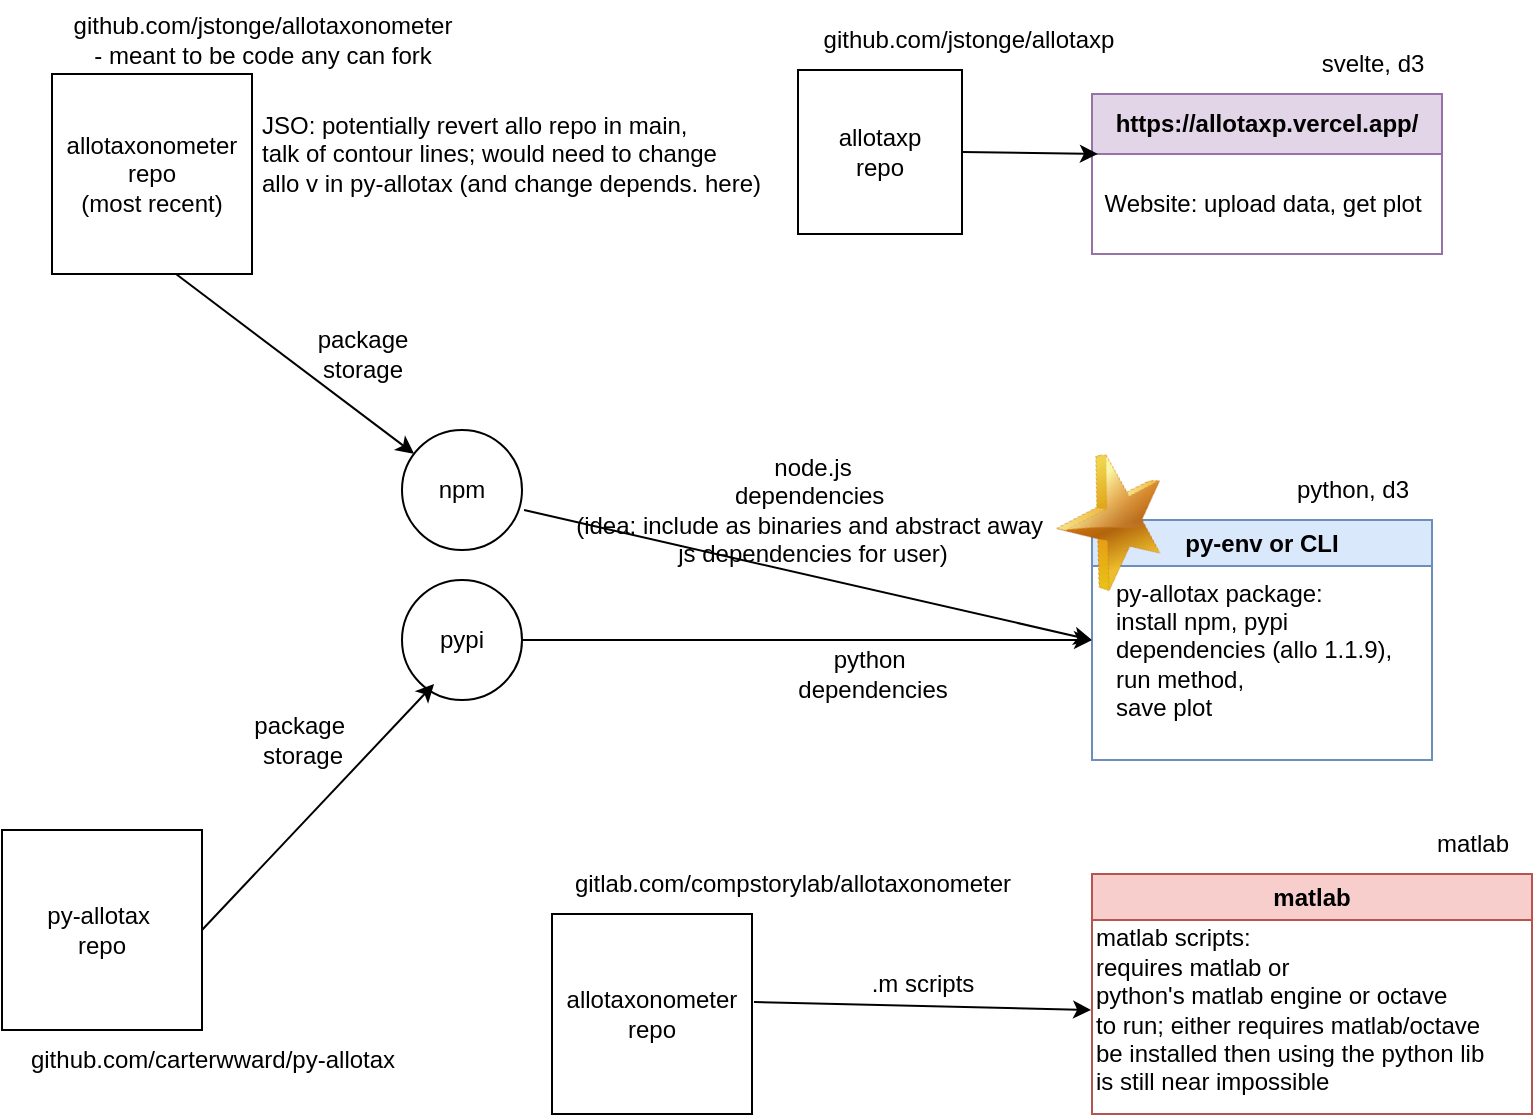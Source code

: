 <mxfile version="24.8.0">
  <diagram name="Page-1" id="ZMV4DmxlQaIOeI6pwuCv">
    <mxGraphModel dx="945" dy="674" grid="1" gridSize="10" guides="1" tooltips="1" connect="1" arrows="1" fold="1" page="1" pageScale="1" pageWidth="850" pageHeight="1100" math="0" shadow="0">
      <root>
        <mxCell id="0" />
        <mxCell id="1" parent="0" />
        <mxCell id="OzxO1Z9Ibj85NB9k1Z00-22" value="" style="endArrow=classic;html=1;rounded=0;entryX=0;entryY=0.5;entryDx=0;entryDy=0;exitX=1.017;exitY=0.667;exitDx=0;exitDy=0;exitPerimeter=0;" parent="1" source="OzxO1Z9Ibj85NB9k1Z00-7" target="OzxO1Z9Ibj85NB9k1Z00-20" edge="1">
          <mxGeometry width="50" height="50" relative="1" as="geometry">
            <mxPoint x="90" y="190" as="sourcePoint" />
            <mxPoint x="450" y="230" as="targetPoint" />
            <Array as="points" />
          </mxGeometry>
        </mxCell>
        <mxCell id="OzxO1Z9Ibj85NB9k1Z00-1" value="https://allotaxp.vercel.app/" style="swimlane;whiteSpace=wrap;html=1;fillColor=#e1d5e7;strokeColor=#9673a6;startSize=30;" parent="1" vertex="1">
          <mxGeometry x="580" y="50" width="175" height="80" as="geometry" />
        </mxCell>
        <mxCell id="OzxO1Z9Ibj85NB9k1Z00-4" value="Website: upload data, get plot" style="text;align=center;verticalAlign=middle;resizable=0;points=[];autosize=1;strokeColor=none;fillColor=none;textShadow=0;html=1;" parent="OzxO1Z9Ibj85NB9k1Z00-1" vertex="1">
          <mxGeometry x="-5" y="40" width="180" height="30" as="geometry" />
        </mxCell>
        <mxCell id="OzxO1Z9Ibj85NB9k1Z00-6" value="allotaxonometer repo&lt;div&gt;(most recent)&lt;/div&gt;" style="whiteSpace=wrap;html=1;aspect=fixed;" parent="1" vertex="1">
          <mxGeometry x="60" y="40" width="100" height="100" as="geometry" />
        </mxCell>
        <mxCell id="OzxO1Z9Ibj85NB9k1Z00-7" value="npm" style="ellipse;whiteSpace=wrap;html=1;" parent="1" vertex="1">
          <mxGeometry x="235" y="218" width="60" height="60" as="geometry" />
        </mxCell>
        <mxCell id="OzxO1Z9Ibj85NB9k1Z00-8" value="pypi" style="ellipse;whiteSpace=wrap;html=1;" parent="1" vertex="1">
          <mxGeometry x="235" y="293" width="60" height="60" as="geometry" />
        </mxCell>
        <mxCell id="OzxO1Z9Ibj85NB9k1Z00-9" value="py-allotax&amp;nbsp;&lt;div&gt;repo&lt;/div&gt;" style="whiteSpace=wrap;html=1;aspect=fixed;" parent="1" vertex="1">
          <mxGeometry x="35" y="418" width="100" height="100" as="geometry" />
        </mxCell>
        <mxCell id="OzxO1Z9Ibj85NB9k1Z00-10" value="&lt;div&gt;&lt;span style=&quot;background-color: initial;&quot;&gt;github.com/jstonge/allotaxonometer&lt;/span&gt;&lt;br&gt;&lt;/div&gt;&lt;div&gt;- meant to be code any can fork&lt;/div&gt;" style="text;html=1;align=center;verticalAlign=middle;resizable=0;points=[];autosize=1;strokeColor=none;fillColor=none;" parent="1" vertex="1">
          <mxGeometry x="60" y="3" width="210" height="40" as="geometry" />
        </mxCell>
        <mxCell id="OzxO1Z9Ibj85NB9k1Z00-11" value="&lt;div&gt;&lt;span style=&quot;background-color: initial;&quot;&gt;github.com/carterwward/py-allotax&lt;/span&gt;&lt;br&gt;&lt;/div&gt;" style="text;html=1;align=center;verticalAlign=middle;resizable=0;points=[];autosize=1;strokeColor=none;fillColor=none;" parent="1" vertex="1">
          <mxGeometry x="35" y="518" width="210" height="30" as="geometry" />
        </mxCell>
        <mxCell id="OzxO1Z9Ibj85NB9k1Z00-12" value="allotaxonometer repo" style="whiteSpace=wrap;html=1;aspect=fixed;" parent="1" vertex="1">
          <mxGeometry x="310" y="460" width="100" height="100" as="geometry" />
        </mxCell>
        <mxCell id="OzxO1Z9Ibj85NB9k1Z00-13" value="gitlab.com/compstorylab/allotaxonometer" style="text;html=1;align=center;verticalAlign=middle;resizable=0;points=[];autosize=1;strokeColor=none;fillColor=none;" parent="1" vertex="1">
          <mxGeometry x="310" y="430" width="240" height="30" as="geometry" />
        </mxCell>
        <mxCell id="OzxO1Z9Ibj85NB9k1Z00-15" value="svelte, d3" style="text;html=1;align=center;verticalAlign=middle;resizable=0;points=[];autosize=1;strokeColor=none;fillColor=none;" parent="1" vertex="1">
          <mxGeometry x="685" y="20" width="70" height="30" as="geometry" />
        </mxCell>
        <mxCell id="OzxO1Z9Ibj85NB9k1Z00-20" value="py-env or CLI" style="swimlane;whiteSpace=wrap;html=1;fillColor=#dae8fc;strokeColor=#6c8ebf;" parent="1" vertex="1">
          <mxGeometry x="580" y="263" width="170" height="120" as="geometry" />
        </mxCell>
        <mxCell id="OzxO1Z9Ibj85NB9k1Z00-21" value="py-allotax package:&amp;nbsp;&lt;div&gt;install npm, pypi&amp;nbsp;&lt;/div&gt;&lt;div&gt;dependencies (allo 1.1.9),&amp;nbsp;&lt;div&gt;run method,&amp;nbsp;&lt;/div&gt;&lt;div&gt;save plot&lt;/div&gt;&lt;/div&gt;" style="text;html=1;align=left;verticalAlign=middle;resizable=0;points=[];autosize=1;strokeColor=none;fillColor=none;" parent="OzxO1Z9Ibj85NB9k1Z00-20" vertex="1">
          <mxGeometry x="10" y="20" width="160" height="90" as="geometry" />
        </mxCell>
        <mxCell id="Tg21E1QMRIyoOfRDBz5q-2" value="" style="image;html=1;image=img/lib/clip_art/general/Star_128x128.png;rotation=-15;" vertex="1" parent="OzxO1Z9Ibj85NB9k1Z00-20">
          <mxGeometry x="-20" y="-33" width="60" height="67" as="geometry" />
        </mxCell>
        <mxCell id="OzxO1Z9Ibj85NB9k1Z00-23" value="" style="endArrow=classic;html=1;rounded=0;exitX=1;exitY=0.5;exitDx=0;exitDy=0;entryX=0.267;entryY=0.867;entryDx=0;entryDy=0;entryPerimeter=0;" parent="1" source="OzxO1Z9Ibj85NB9k1Z00-9" target="OzxO1Z9Ibj85NB9k1Z00-8" edge="1">
          <mxGeometry width="50" height="50" relative="1" as="geometry">
            <mxPoint x="400" y="280" as="sourcePoint" />
            <mxPoint x="450" y="230" as="targetPoint" />
          </mxGeometry>
        </mxCell>
        <mxCell id="OzxO1Z9Ibj85NB9k1Z00-24" value="" style="endArrow=classic;html=1;rounded=0;entryX=0;entryY=0.5;entryDx=0;entryDy=0;exitX=1;exitY=0.5;exitDx=0;exitDy=0;" parent="1" source="OzxO1Z9Ibj85NB9k1Z00-8" target="OzxO1Z9Ibj85NB9k1Z00-20" edge="1">
          <mxGeometry width="50" height="50" relative="1" as="geometry">
            <mxPoint x="90" y="320" as="sourcePoint" />
            <mxPoint x="450" y="230" as="targetPoint" />
          </mxGeometry>
        </mxCell>
        <mxCell id="OzxO1Z9Ibj85NB9k1Z00-27" value="package&amp;nbsp;&lt;div&gt;storage&lt;/div&gt;" style="text;html=1;align=center;verticalAlign=middle;resizable=0;points=[];autosize=1;strokeColor=none;fillColor=none;" parent="1" vertex="1">
          <mxGeometry x="150" y="353" width="70" height="40" as="geometry" />
        </mxCell>
        <mxCell id="OzxO1Z9Ibj85NB9k1Z00-29" value="node.js&lt;div&gt;dependencies&amp;nbsp;&lt;/div&gt;&lt;div&gt;(idea: include as binaries and abstract away&amp;nbsp;&lt;/div&gt;&lt;div&gt;js dependencies for user)&lt;/div&gt;" style="text;html=1;align=center;verticalAlign=middle;resizable=0;points=[];autosize=1;strokeColor=none;fillColor=none;" parent="1" vertex="1">
          <mxGeometry x="310" y="223" width="260" height="70" as="geometry" />
        </mxCell>
        <mxCell id="OzxO1Z9Ibj85NB9k1Z00-30" value="python&amp;nbsp;&lt;div&gt;dependencies&lt;/div&gt;" style="text;html=1;align=center;verticalAlign=middle;resizable=0;points=[];autosize=1;strokeColor=none;fillColor=none;" parent="1" vertex="1">
          <mxGeometry x="420" y="320" width="100" height="40" as="geometry" />
        </mxCell>
        <mxCell id="OzxO1Z9Ibj85NB9k1Z00-31" value="matlab" style="swimlane;whiteSpace=wrap;html=1;fillColor=#f8cecc;strokeColor=#b85450;" parent="1" vertex="1">
          <mxGeometry x="580" y="440" width="220" height="120" as="geometry" />
        </mxCell>
        <mxCell id="OzxO1Z9Ibj85NB9k1Z00-32" value="matlab scripts:&amp;nbsp;&lt;div&gt;requires matlab or&amp;nbsp;&lt;div&gt;python&#39;s matlab engine or octave&amp;nbsp;&lt;/div&gt;&lt;div&gt;to run; either requires matlab/octave&amp;nbsp;&lt;/div&gt;&lt;div&gt;be installed then using the python lib&amp;nbsp;&lt;/div&gt;&lt;div&gt;is still near impossible&lt;br&gt;&lt;/div&gt;&lt;/div&gt;" style="text;html=1;align=left;verticalAlign=middle;resizable=0;points=[];autosize=1;strokeColor=none;fillColor=none;" parent="OzxO1Z9Ibj85NB9k1Z00-31" vertex="1">
          <mxGeometry y="18" width="220" height="100" as="geometry" />
        </mxCell>
        <mxCell id="OzxO1Z9Ibj85NB9k1Z00-36" value="matlab" style="text;html=1;align=center;verticalAlign=middle;resizable=0;points=[];autosize=1;strokeColor=none;fillColor=none;" parent="OzxO1Z9Ibj85NB9k1Z00-31" vertex="1">
          <mxGeometry x="160" y="-30" width="60" height="30" as="geometry" />
        </mxCell>
        <mxCell id="OzxO1Z9Ibj85NB9k1Z00-33" value="" style="endArrow=classic;html=1;rounded=0;exitX=1.01;exitY=0.44;exitDx=0;exitDy=0;exitPerimeter=0;entryX=-0.002;entryY=0.5;entryDx=0;entryDy=0;entryPerimeter=0;" parent="1" source="OzxO1Z9Ibj85NB9k1Z00-12" target="OzxO1Z9Ibj85NB9k1Z00-32" edge="1">
          <mxGeometry width="50" height="50" relative="1" as="geometry">
            <mxPoint x="400" y="280" as="sourcePoint" />
            <mxPoint x="450" y="230" as="targetPoint" />
          </mxGeometry>
        </mxCell>
        <mxCell id="OzxO1Z9Ibj85NB9k1Z00-34" value=".m scripts" style="text;html=1;align=center;verticalAlign=middle;resizable=0;points=[];autosize=1;strokeColor=none;fillColor=none;" parent="1" vertex="1">
          <mxGeometry x="460" y="480" width="70" height="30" as="geometry" />
        </mxCell>
        <mxCell id="OzxO1Z9Ibj85NB9k1Z00-35" value="python, d3" style="text;html=1;align=center;verticalAlign=middle;resizable=0;points=[];autosize=1;strokeColor=none;fillColor=none;" parent="1" vertex="1">
          <mxGeometry x="670" y="233" width="80" height="30" as="geometry" />
        </mxCell>
        <mxCell id="OzxO1Z9Ibj85NB9k1Z00-38" value="allotaxp&lt;div&gt;repo&lt;/div&gt;" style="whiteSpace=wrap;html=1;aspect=fixed;" parent="1" vertex="1">
          <mxGeometry x="433" y="38" width="82" height="82" as="geometry" />
        </mxCell>
        <mxCell id="OzxO1Z9Ibj85NB9k1Z00-39" value="github.com/jstonge/allotaxp" style="text;html=1;align=center;verticalAlign=middle;resizable=0;points=[];autosize=1;strokeColor=none;fillColor=none;" parent="1" vertex="1">
          <mxGeometry x="433" y="8" width="170" height="30" as="geometry" />
        </mxCell>
        <mxCell id="OzxO1Z9Ibj85NB9k1Z00-40" value="" style="endArrow=classic;html=1;rounded=0;exitX=1;exitY=0.5;exitDx=0;exitDy=0;entryX=0.017;entryY=0.375;entryDx=0;entryDy=0;entryPerimeter=0;" parent="1" source="OzxO1Z9Ibj85NB9k1Z00-38" target="OzxO1Z9Ibj85NB9k1Z00-1" edge="1">
          <mxGeometry width="50" height="50" relative="1" as="geometry">
            <mxPoint x="400" y="280" as="sourcePoint" />
            <mxPoint x="450" y="230" as="targetPoint" />
          </mxGeometry>
        </mxCell>
        <mxCell id="OzxO1Z9Ibj85NB9k1Z00-45" value="" style="endArrow=classic;html=1;rounded=0;exitX=0.62;exitY=1;exitDx=0;exitDy=0;exitPerimeter=0;" parent="1" source="OzxO1Z9Ibj85NB9k1Z00-6" target="OzxO1Z9Ibj85NB9k1Z00-7" edge="1">
          <mxGeometry width="50" height="50" relative="1" as="geometry">
            <mxPoint x="122" y="140" as="sourcePoint" />
            <mxPoint x="241" y="230" as="targetPoint" />
          </mxGeometry>
        </mxCell>
        <mxCell id="OzxO1Z9Ibj85NB9k1Z00-17" value="package&lt;div&gt;storage&lt;/div&gt;" style="text;html=1;align=center;verticalAlign=middle;resizable=0;points=[];autosize=1;strokeColor=none;fillColor=none;" parent="1" vertex="1">
          <mxGeometry x="180" y="160" width="70" height="40" as="geometry" />
        </mxCell>
        <mxCell id="Tg21E1QMRIyoOfRDBz5q-1" value="JSO: potentially revert allo repo in main,&lt;div&gt;talk of contour lines; would need to change&lt;/div&gt;&lt;div&gt;allo v in py-allotax (and change depends. here)&lt;/div&gt;" style="text;html=1;align=left;verticalAlign=middle;resizable=0;points=[];autosize=1;strokeColor=none;fillColor=none;" vertex="1" parent="1">
          <mxGeometry x="163" y="50" width="270" height="60" as="geometry" />
        </mxCell>
      </root>
    </mxGraphModel>
  </diagram>
</mxfile>
